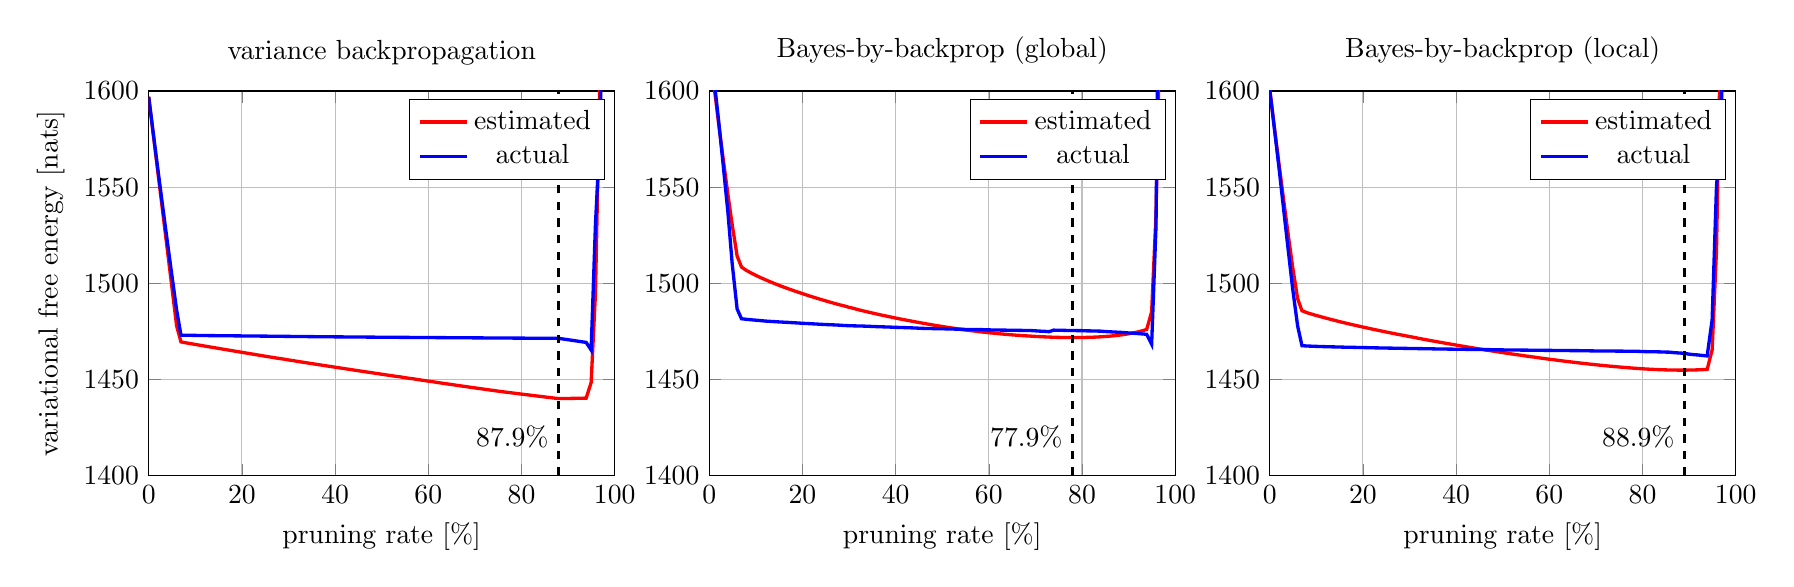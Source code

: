 % Recommended preamble:
\begin{tikzpicture}
\begin{groupplot}[group style={group size={3 by 1}, horizontal sep={1.2cm}}, width={7.5cm}]
    \nextgroupplot[xlabel={pruning rate [\%]}, ylabel={variational free energy [nats]}, title={variance backpropagation}, ymin={1400}, ymax={1600}, xmin={0}, xmax={100}, y tick label style={/pgf/number format/1000 sep={}}, grid={major}]
    \addplot[very thick, color={red}]
        table[row sep={\\}]
        {
            x  y  \\
            0.0  1596.941  \\
            0.932  1578.421  \\
            1.997  1557.256  \\
            2.929  1538.736  \\
            3.995  1517.571  \\
            4.927  1499.051  \\
            5.992  1477.885  \\
            6.924  1469.593  \\
            7.989  1469.094  \\
            8.921  1468.705  \\
            9.987  1468.261  \\
            10.919  1467.872  \\
            11.984  1467.428  \\
            12.916  1467.04  \\
            13.981  1466.608  \\
            14.913  1466.23  \\
            15.979  1465.797  \\
            16.911  1465.419  \\
            17.976  1464.987  \\
            18.908  1464.609  \\
            19.973  1464.178  \\
            20.905  1463.8  \\
            21.971  1463.369  \\
            22.903  1462.991  \\
            23.968  1462.56  \\
            24.9  1462.182  \\
            25.965  1461.76  \\
            26.897  1461.398  \\
            27.963  1460.984  \\
            28.895  1460.674  \\
            29.96  1460.208  \\
            30.892  1459.898  \\
            31.957  1459.436  \\
            32.889  1459.087  \\
            33.955  1458.687  \\
            34.887  1458.338  \\
            35.952  1457.938  \\
            36.884  1457.589  \\
            37.949  1457.189  \\
            38.881  1456.845  \\
            39.947  1456.451  \\
            40.879  1456.107  \\
            41.944  1455.713  \\
            42.876  1455.369  \\
            43.941  1454.975  \\
            44.874  1454.636  \\
            45.939  1454.25  \\
            46.871  1453.912  \\
            47.936  1453.526  \\
            48.868  1453.189  \\
            49.933  1452.803  \\
            50.999  1452.419  \\
            51.931  1452.084  \\
            52.996  1451.702  \\
            53.928  1451.416  \\
            54.993  1450.986  \\
            55.925  1450.651  \\
            56.991  1450.317  \\
            57.923  1449.935  \\
            58.988  1449.553  \\
            59.92  1449.219  \\
            60.985  1448.885  \\
            61.917  1448.503  \\
            62.983  1448.121  \\
            63.915  1447.794  \\
            64.98  1447.42  \\
            65.912  1447.092  \\
            66.977  1446.718  \\
            67.909  1446.39  \\
            68.975  1446.016  \\
            69.907  1445.698  \\
            70.972  1445.339  \\
            71.904  1445.025  \\
            72.969  1444.666  \\
            73.901  1444.352  \\
            74.967  1443.993  \\
            75.899  1443.693  \\
            76.964  1443.371  \\
            77.896  1443.09  \\
            78.961  1442.768  \\
            79.893  1442.487  \\
            80.959  1442.165  \\
            81.891  1441.885  \\
            82.956  1441.572  \\
            83.888  1441.298  \\
            84.953  1440.985  \\
            85.885  1440.711  \\
            86.951  1440.398  \\
            87.883  1440.124  \\
            88.948  1440.129  \\
            89.88  1440.173  \\
            90.945  1440.223  \\
            91.877  1440.267  \\
            92.943  1440.318  \\
            93.875  1440.362  \\
            94.94  1448.484  \\
            95.872  1495.161  \\
            96.937  1622.524  \\
            97.87  1884.528  \\
            98.935  2508.411  \\
        }
        ;
    \addlegendentry {estimated}
    \addplot[very thick, color={blue}]
        table[row sep={\\}]
        {
            x  y  \\
            0.0  1596.941  \\
            0.932  1578.924  \\
            1.997  1558.69  \\
            2.929  1541.299  \\
            3.995  1521.782  \\
            4.927  1505.017  \\
            5.992  1486.216  \\
            6.924  1473.07  \\
            7.989  1473.031  \\
            8.921  1472.996  \\
            9.987  1472.957  \\
            10.919  1472.923  \\
            11.984  1472.884  \\
            12.916  1472.849  \\
            13.981  1472.825  \\
            14.913  1472.803  \\
            15.979  1472.778  \\
            16.911  1472.756  \\
            17.976  1472.731  \\
            18.908  1472.71  \\
            19.973  1472.685  \\
            20.905  1472.664  \\
            21.971  1472.64  \\
            22.903  1472.618  \\
            23.968  1472.594  \\
            24.9  1472.573  \\
            25.965  1472.546  \\
            26.897  1472.522  \\
            27.963  1472.493  \\
            28.895  1472.469  \\
            29.96  1472.44  \\
            30.892  1472.416  \\
            31.957  1472.388  \\
            32.889  1472.364  \\
            33.955  1472.338  \\
            34.887  1472.315  \\
            35.952  1472.288  \\
            36.884  1472.265  \\
            37.949  1472.238  \\
            38.881  1472.221  \\
            39.947  1472.202  \\
            40.879  1472.186  \\
            41.944  1472.166  \\
            42.876  1472.15  \\
            43.941  1472.13  \\
            44.874  1472.112  \\
            45.939  1472.091  \\
            46.871  1472.072  \\
            47.936  1472.051  \\
            48.868  1472.033  \\
            49.933  1472.012  \\
            50.999  1471.992  \\
            51.931  1471.977  \\
            52.996  1471.959  \\
            53.928  1471.943  \\
            54.993  1471.926  \\
            55.925  1471.91  \\
            56.991  1471.892  \\
            57.923  1471.877  \\
            58.988  1471.859  \\
            59.92  1471.843  \\
            60.985  1471.826  \\
            61.917  1471.81  \\
            62.983  1471.792  \\
            63.915  1471.777  \\
            64.98  1471.759  \\
            65.912  1471.744  \\
            66.977  1471.726  \\
            67.909  1471.711  \\
            68.975  1471.693  \\
            69.907  1471.679  \\
            70.972  1471.662  \\
            71.904  1471.648  \\
            72.969  1471.632  \\
            73.901  1471.617  \\
            74.967  1471.601  \\
            75.899  1471.587  \\
            76.964  1471.572  \\
            77.896  1471.559  \\
            78.961  1471.544  \\
            79.893  1471.531  \\
            80.959  1471.516  \\
            81.891  1471.503  \\
            82.956  1471.489  \\
            83.888  1471.477  \\
            84.953  1471.463  \\
            85.885  1471.451  \\
            86.951  1471.437  \\
            87.883  1471.425  \\
            88.948  1471.087  \\
            89.88  1470.75  \\
            90.945  1470.366  \\
            91.877  1470.029  \\
            92.943  1469.644  \\
            93.875  1469.308  \\
            94.94  1465.382  \\
            95.872  1531.049  \\
            96.937  1581.867  \\
            97.87  1919.055  \\
            98.935  3454.058  \\
        }
        ;
    \addlegendentry {actual}
    \addplot[very thick, color={black}, dashed]
        table[row sep={\\}]
        {
            x  y  \\
            87.883  1400.0  \\
            87.883  1600.0  \\
        }
        ;
    \node 
    [left]  at 
    (87.883,1420)
    {87.9\%};
    \nextgroupplot[xlabel={pruning rate [\%]}, title={Bayes-by-backprop (global)}, ymin={1400}, ymax={1600}, xmin={0}, xmax={100}, y tick label style={/pgf/number format/1000 sep={}}, grid={major}]
    \addplot[very thick, color={red}]
        table[row sep={\\}]
        {
            x  y  \\
            0.0  1624.32  \\
            0.932  1604.831  \\
            1.997  1583.623  \\
            2.929  1566.011  \\
            3.995  1546.572  \\
            4.927  1530.553  \\
            5.992  1514.234  \\
            6.924  1508.504  \\
            7.989  1506.716  \\
            8.921  1505.496  \\
            9.987  1504.179  \\
            10.919  1503.107  \\
            11.984  1501.957  \\
            12.916  1500.992  \\
            13.981  1499.933  \\
            14.913  1499.043  \\
            15.979  1498.066  \\
            16.911  1497.243  \\
            17.976  1496.334  \\
            18.908  1495.554  \\
            19.973  1494.683  \\
            20.905  1493.944  \\
            21.971  1493.118  \\
            22.903  1492.419  \\
            23.968  1491.634  \\
            24.9  1490.963  \\
            25.965  1490.213  \\
            26.897  1489.574  \\
            27.963  1488.862  \\
            28.895  1488.337  \\
            29.96  1487.568  \\
            30.892  1487.066  \\
            31.957  1486.337  \\
            32.889  1485.784  \\
            33.955  1485.175  \\
            34.887  1484.654  \\
            35.952  1484.068  \\
            36.884  1483.57  \\
            37.949  1483.014  \\
            38.881  1482.536  \\
            39.947  1482.002  \\
            40.879  1481.548  \\
            41.944  1481.048  \\
            42.876  1480.618  \\
            43.941  1480.134  \\
            44.874  1479.716  \\
            45.939  1479.247  \\
            46.871  1478.847  \\
            47.936  1478.402  \\
            48.868  1478.024  \\
            49.933  1477.607  \\
            50.999  1477.199  \\
            51.931  1476.854  \\
            52.996  1476.471  \\
            53.928  1476.191  \\
            54.993  1475.787  \\
            55.925  1475.487  \\
            56.991  1475.2  \\
            57.923  1474.893  \\
            58.988  1474.611  \\
            59.92  1474.37  \\
            60.985  1474.138  \\
            61.917  1473.889  \\
            62.983  1473.652  \\
            63.915  1473.455  \\
            64.98  1473.243  \\
            65.912  1473.069  \\
            66.977  1472.887  \\
            67.909  1472.739  \\
            68.975  1472.58  \\
            69.907  1472.447  \\
            70.972  1472.307  \\
            71.904  1472.198  \\
            72.969  1472.084  \\
            73.901  1472.003  \\
            74.967  1471.922  \\
            75.899  1471.874  \\
            76.964  1471.838  \\
            77.896  1471.828  \\
            78.961  1471.836  \\
            79.893  1471.862  \\
            80.959  1471.914  \\
            81.891  1471.979  \\
            82.956  1472.086  \\
            83.888  1472.204  \\
            84.953  1472.371  \\
            85.885  1472.547  \\
            86.951  1472.792  \\
            87.883  1473.046  \\
            88.948  1473.388  \\
            89.88  1473.739  \\
            90.945  1474.206  \\
            91.877  1474.698  \\
            92.943  1475.358  \\
            93.875  1476.053  \\
            94.94  1485.239  \\
            95.872  1535.129  \\
            96.937  1663.381  \\
            97.87  1924.517  \\
            98.935  2662.197  \\
        }
        ;
    \addlegendentry {estimated}
    \addplot[very thick, color={blue}]
        table[row sep={\\}]
        {
            x  y  \\
            0.0  1624.32  \\
            0.932  1608.253  \\
            1.997  1585.016  \\
            2.929  1563.259  \\
            3.995  1537.49  \\
            4.927  1510.373  \\
            5.992  1486.681  \\
            6.924  1481.621  \\
            7.989  1481.313  \\
            8.921  1481.091  \\
            9.987  1480.865  \\
            10.919  1480.671  \\
            11.984  1480.416  \\
            12.916  1480.261  \\
            13.981  1480.108  \\
            14.913  1479.967  \\
            15.979  1479.827  \\
            16.911  1479.713  \\
            17.976  1479.559  \\
            18.908  1479.426  \\
            19.973  1479.258  \\
            20.905  1479.14  \\
            21.971  1478.994  \\
            22.903  1478.879  \\
            23.968  1478.713  \\
            24.9  1478.608  \\
            25.965  1478.492  \\
            26.897  1478.401  \\
            27.963  1478.269  \\
            28.895  1478.111  \\
            29.96  1477.999  \\
            30.892  1477.925  \\
            31.957  1477.86  \\
            32.889  1477.803  \\
            33.955  1477.717  \\
            34.887  1477.612  \\
            35.952  1477.501  \\
            36.884  1477.43  \\
            37.949  1477.347  \\
            38.881  1477.266  \\
            39.947  1477.142  \\
            40.879  1477.094  \\
            41.944  1476.992  \\
            42.876  1476.937  \\
            43.941  1476.819  \\
            44.874  1476.711  \\
            45.939  1476.598  \\
            46.871  1476.546  \\
            47.936  1476.491  \\
            48.868  1476.441  \\
            49.933  1476.396  \\
            50.999  1476.336  \\
            51.931  1476.289  \\
            52.996  1476.201  \\
            53.928  1476.099  \\
            54.993  1476.06  \\
            55.925  1476.038  \\
            56.991  1476.002  \\
            57.923  1475.955  \\
            58.988  1475.932  \\
            59.92  1475.826  \\
            60.985  1475.783  \\
            61.917  1475.723  \\
            62.983  1475.706  \\
            63.915  1475.672  \\
            64.98  1475.634  \\
            65.912  1475.599  \\
            66.977  1475.556  \\
            67.909  1475.517  \\
            68.975  1475.484  \\
            69.907  1475.337  \\
            70.972  1475.173  \\
            71.904  1475.077  \\
            72.969  1474.888  \\
            73.901  1475.69  \\
            74.967  1475.627  \\
            75.899  1475.586  \\
            76.964  1475.52  \\
            77.896  1475.48  \\
            78.961  1475.447  \\
            79.893  1475.42  \\
            80.959  1475.321  \\
            81.891  1475.286  \\
            82.956  1475.214  \\
            83.888  1475.174  \\
            84.953  1474.969  \\
            85.885  1474.829  \\
            86.951  1474.711  \\
            87.883  1474.585  \\
            88.948  1474.444  \\
            89.88  1474.244  \\
            90.945  1474.095  \\
            91.877  1473.92  \\
            92.943  1473.725  \\
            93.875  1473.512  \\
            94.94  1468.419  \\
            95.872  1529.34  \\
            96.937  1775.178  \\
            97.87  2002.587  \\
            98.935  3456.079  \\
        }
        ;
    \addlegendentry {actual}
    \addplot[very thick, color={black}, dashed]
        table[row sep={\\}]
        {
            x  y  \\
            77.896  1400.0  \\
            77.896  1600.0  \\
        }
        ;
    \node 
    [left]  at 
    (77.896,1420)
    {77.9\%};
    \nextgroupplot[xlabel={pruning rate [\%]}, title={Bayes-by-backprop (local)}, ymin={1400}, ymax={1600}, xmin={0}, xmax={100}, y tick label style={/pgf/number format/1000 sep={}}, grid={major}]
    \addplot[very thick, color={red}]
        table[row sep={\\}]
        {
            x  y  \\
            0.0  1600.935  \\
            0.932  1582.455  \\
            1.997  1561.976  \\
            2.929  1544.515  \\
            3.995  1524.849  \\
            4.927  1508.384  \\
            5.992  1492.031  \\
            6.924  1485.775  \\
            7.989  1484.763  \\
            8.921  1484.068  \\
            9.987  1483.317  \\
            10.919  1482.689  \\
            11.984  1481.998  \\
            12.916  1481.402  \\
            13.981  1480.733  \\
            14.913  1480.159  \\
            15.979  1479.529  \\
            16.911  1478.995  \\
            17.976  1478.4  \\
            18.908  1477.888  \\
            19.973  1477.312  \\
            20.905  1476.816  \\
            21.971  1476.259  \\
            22.903  1475.78  \\
            23.968  1475.24  \\
            24.9  1474.775  \\
            25.965  1474.252  \\
            26.897  1473.801  \\
            27.963  1473.29  \\
            28.895  1472.909  \\
            29.96  1472.345  \\
            30.892  1471.974  \\
            31.957  1471.421  \\
            32.889  1470.998  \\
            33.955  1470.522  \\
            34.887  1470.112  \\
            35.952  1469.648  \\
            36.884  1469.246  \\
            37.949  1468.789  \\
            38.881  1468.393  \\
            39.947  1467.947  \\
            40.879  1467.562  \\
            41.944  1467.127  \\
            42.876  1466.752  \\
            43.941  1466.327  \\
            44.874  1465.96  \\
            45.939  1465.547  \\
            46.871  1465.191  \\
            47.936  1464.787  \\
            48.868  1464.437  \\
            49.933  1464.043  \\
            50.999  1463.654  \\
            51.931  1463.318  \\
            52.996  1462.937  \\
            53.928  1462.654  \\
            54.993  1462.238  \\
            55.925  1461.92  \\
            56.991  1461.607  \\
            57.923  1461.253  \\
            58.988  1460.903  \\
            59.92  1460.601  \\
            60.985  1460.306  \\
            61.917  1459.975  \\
            62.983  1459.652  \\
            63.915  1459.373  \\
            64.98  1459.059  \\
            65.912  1458.793  \\
            66.977  1458.497  \\
            67.909  1458.243  \\
            68.975  1457.958  \\
            69.907  1457.715  \\
            70.972  1457.45  \\
            71.904  1457.225  \\
            72.969  1456.983  \\
            73.901  1456.776  \\
            74.967  1456.548  \\
            75.899  1456.357  \\
            76.964  1456.144  \\
            77.896  1455.965  \\
            78.961  1455.774  \\
            79.893  1455.617  \\
            80.959  1455.46  \\
            81.891  1455.333  \\
            82.956  1455.21  \\
            83.888  1455.119  \\
            84.953  1455.033  \\
            85.885  1454.978  \\
            86.951  1454.936  \\
            87.883  1454.913  \\
            88.948  1454.911  \\
            89.88  1454.931  \\
            90.945  1454.979  \\
            91.877  1455.057  \\
            92.943  1455.175  \\
            93.875  1455.321  \\
            94.94  1465.405  \\
            95.872  1517.131  \\
            96.937  1653.056  \\
            97.87  1937.478  \\
            98.935  2604.975  \\
        }
        ;
    \addlegendentry {estimated}
    \addplot[very thick, color={blue}]
        table[row sep={\\}]
        {
            x  y  \\
            0.0  1600.935  \\
            0.932  1581.918  \\
            1.997  1559.962  \\
            2.929  1539.759  \\
            3.995  1516.835  \\
            4.927  1497.206  \\
            5.992  1477.892  \\
            6.924  1467.605  \\
            7.989  1467.446  \\
            8.921  1467.357  \\
            9.987  1467.251  \\
            10.919  1467.17  \\
            11.984  1467.099  \\
            12.916  1467.031  \\
            13.981  1466.971  \\
            14.913  1466.911  \\
            15.979  1466.838  \\
            16.911  1466.795  \\
            17.976  1466.743  \\
            18.908  1466.691  \\
            19.973  1466.635  \\
            20.905  1466.583  \\
            21.971  1466.52  \\
            22.903  1466.471  \\
            23.968  1466.429  \\
            24.9  1466.377  \\
            25.965  1466.336  \\
            26.897  1466.298  \\
            27.963  1466.259  \\
            28.895  1466.222  \\
            29.96  1466.17  \\
            30.892  1466.128  \\
            31.957  1466.089  \\
            32.889  1466.058  \\
            33.955  1466.024  \\
            34.887  1465.969  \\
            35.952  1465.904  \\
            36.884  1465.879  \\
            37.949  1465.845  \\
            38.881  1465.819  \\
            39.947  1465.772  \\
            40.879  1465.741  \\
            41.944  1465.712  \\
            42.876  1465.681  \\
            43.941  1465.65  \\
            44.874  1465.612  \\
            45.939  1465.583  \\
            46.871  1465.562  \\
            47.936  1465.521  \\
            48.868  1465.481  \\
            49.933  1465.419  \\
            50.999  1465.392  \\
            51.931  1465.371  \\
            52.996  1465.338  \\
            53.928  1465.316  \\
            54.993  1465.292  \\
            55.925  1465.273  \\
            56.991  1465.242  \\
            57.923  1465.223  \\
            58.988  1465.186  \\
            59.92  1465.169  \\
            60.985  1465.144  \\
            61.917  1465.117  \\
            62.983  1465.095  \\
            63.915  1465.068  \\
            64.98  1465.048  \\
            65.912  1465.031  \\
            66.977  1465.011  \\
            67.909  1464.988  \\
            68.975  1464.903  \\
            69.907  1464.886  \\
            70.972  1464.865  \\
            71.904  1464.849  \\
            72.969  1464.813  \\
            73.901  1464.803  \\
            74.967  1464.792  \\
            75.899  1464.761  \\
            76.964  1464.723  \\
            77.896  1464.715  \\
            78.961  1464.67  \\
            79.893  1464.585  \\
            80.959  1464.479  \\
            81.891  1464.474  \\
            82.956  1464.426  \\
            83.888  1464.369  \\
            84.953  1464.284  \\
            85.885  1464.232  \\
            86.951  1463.961  \\
            87.883  1463.811  \\
            88.948  1463.644  \\
            89.88  1463.255  \\
            90.945  1462.963  \\
            91.877  1462.788  \\
            92.943  1462.505  \\
            93.875  1462.284  \\
            94.94  1481.125  \\
            95.872  1550.21  \\
            96.937  1583.763  \\
            97.87  1965.679  \\
            98.935  4233.591  \\
        }
        ;
    \addlegendentry {actual}
    \addplot[very thick, color={black}, dashed]
        table[row sep={\\}]
        {
            x  y  \\
            88.948  1400.0  \\
            88.948  1600.0  \\
        }
        ;
    \node 
    [left]  at 
    (88.948,1420)
    {88.9\%};
\end{groupplot}
\end{tikzpicture}
